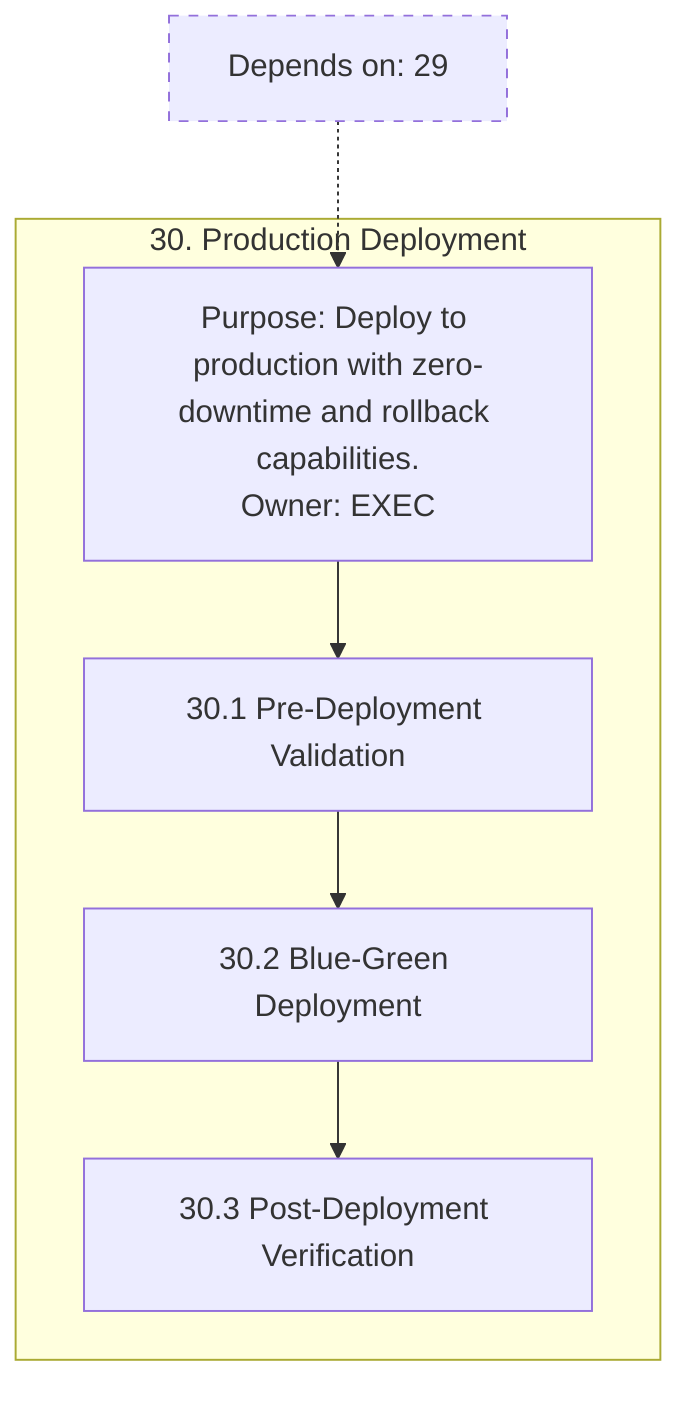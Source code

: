 flowchart TB
%% Stage 30 Detail
subgraph S30["30. Production Deployment"]
  S30_root["Purpose: Deploy to production with zero-downtime and rollback capabilities.
Owner: EXEC"]
  S30_A["30.1 Pre-Deployment Validation"]
  S30_B["30.2 Blue-Green Deployment"]
  S30_C["30.3 Post-Deployment Verification"]
  S30_root --> S30_A --> S30_B --> S30_C
end
classDef dep stroke-dasharray: 5 5;
D30["Depends on: 29"]:::dep -.-> S30_root